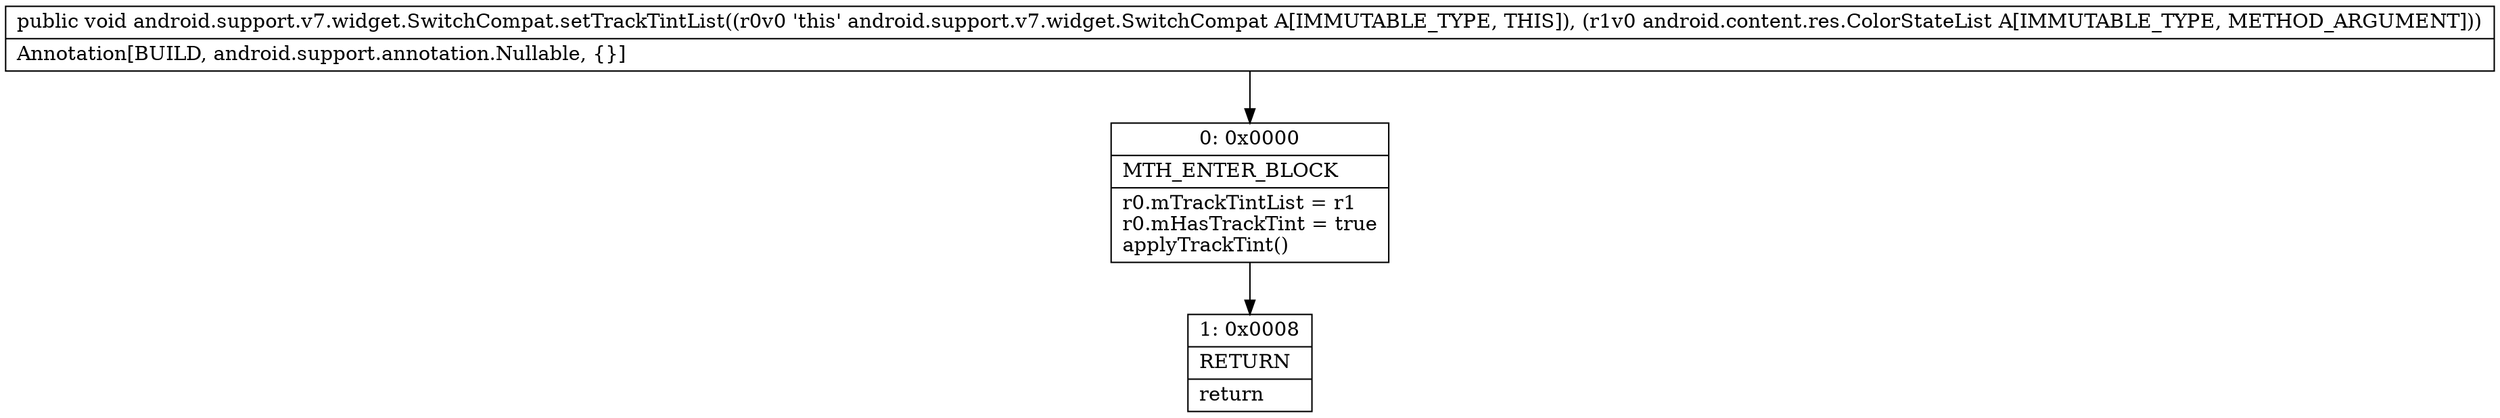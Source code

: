 digraph "CFG forandroid.support.v7.widget.SwitchCompat.setTrackTintList(Landroid\/content\/res\/ColorStateList;)V" {
Node_0 [shape=record,label="{0\:\ 0x0000|MTH_ENTER_BLOCK\l|r0.mTrackTintList = r1\lr0.mHasTrackTint = true\lapplyTrackTint()\l}"];
Node_1 [shape=record,label="{1\:\ 0x0008|RETURN\l|return\l}"];
MethodNode[shape=record,label="{public void android.support.v7.widget.SwitchCompat.setTrackTintList((r0v0 'this' android.support.v7.widget.SwitchCompat A[IMMUTABLE_TYPE, THIS]), (r1v0 android.content.res.ColorStateList A[IMMUTABLE_TYPE, METHOD_ARGUMENT]))  | Annotation[BUILD, android.support.annotation.Nullable, \{\}]\l}"];
MethodNode -> Node_0;
Node_0 -> Node_1;
}


